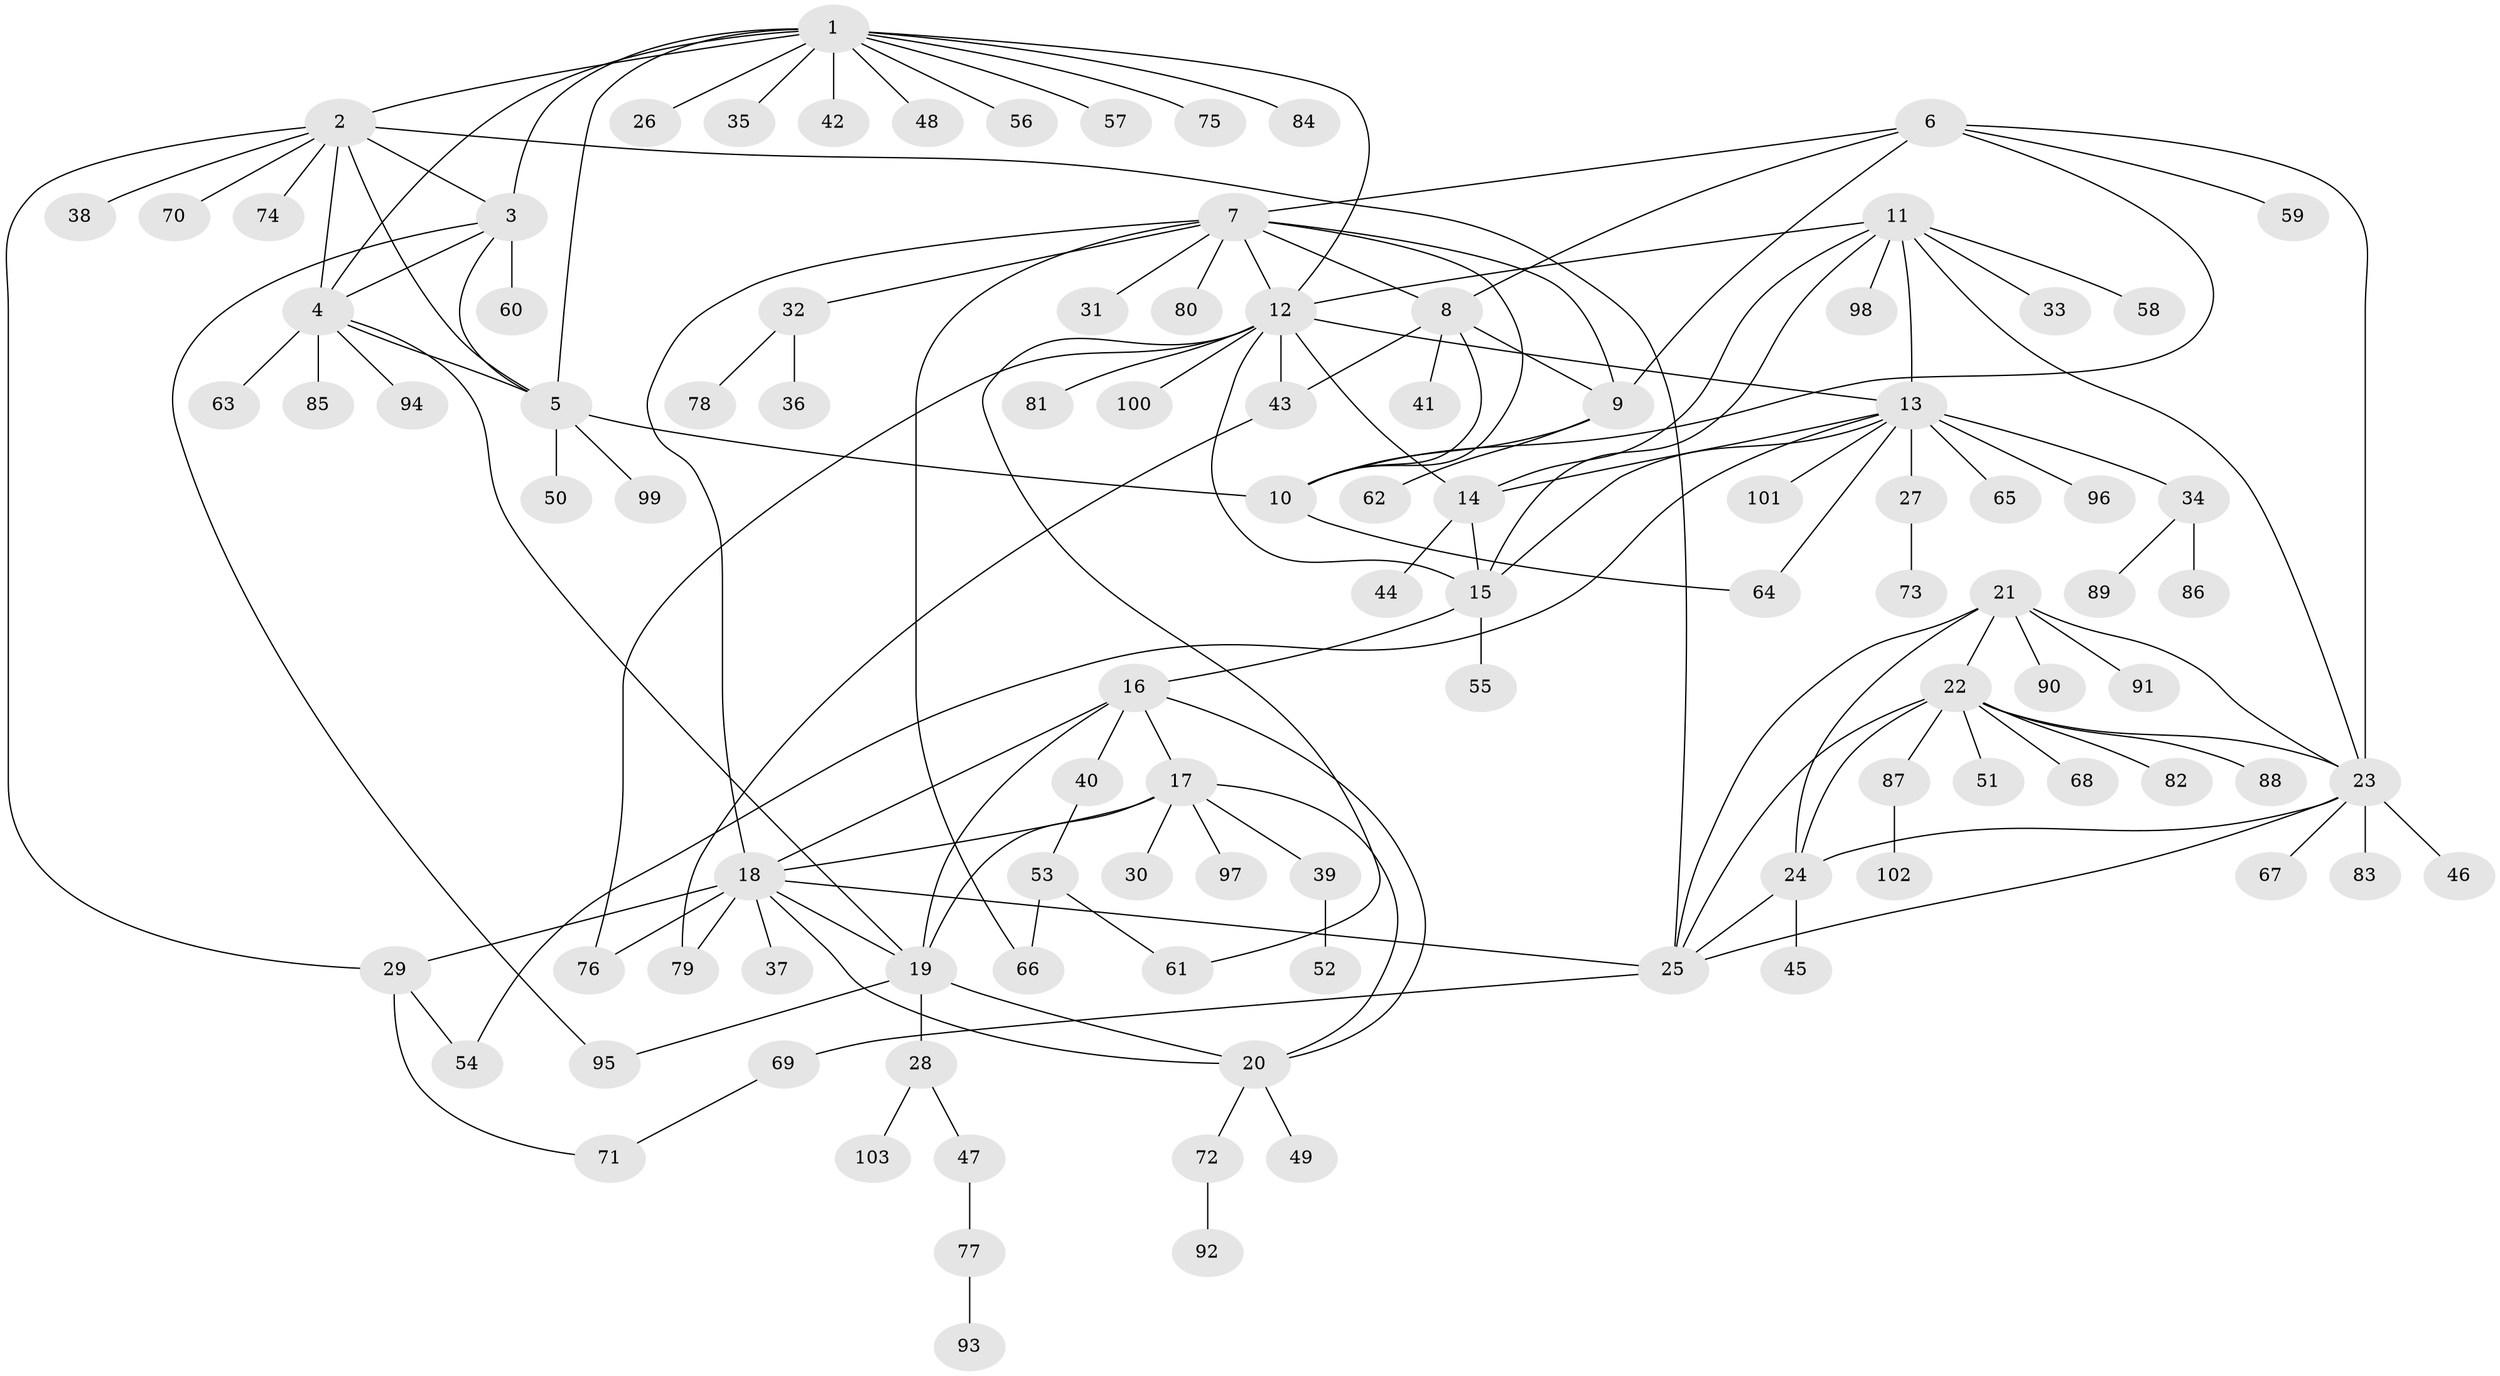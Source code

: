 // coarse degree distribution, {12: 0.0379746835443038, 6: 0.0379746835443038, 7: 0.0379746835443038, 10: 0.012658227848101266, 11: 0.0379746835443038, 3: 0.05063291139240506, 5: 0.02531645569620253, 8: 0.012658227848101266, 9: 0.012658227848101266, 1: 0.620253164556962, 2: 0.11392405063291139}
// Generated by graph-tools (version 1.1) at 2025/42/03/06/25 10:42:11]
// undirected, 103 vertices, 148 edges
graph export_dot {
graph [start="1"]
  node [color=gray90,style=filled];
  1;
  2;
  3;
  4;
  5;
  6;
  7;
  8;
  9;
  10;
  11;
  12;
  13;
  14;
  15;
  16;
  17;
  18;
  19;
  20;
  21;
  22;
  23;
  24;
  25;
  26;
  27;
  28;
  29;
  30;
  31;
  32;
  33;
  34;
  35;
  36;
  37;
  38;
  39;
  40;
  41;
  42;
  43;
  44;
  45;
  46;
  47;
  48;
  49;
  50;
  51;
  52;
  53;
  54;
  55;
  56;
  57;
  58;
  59;
  60;
  61;
  62;
  63;
  64;
  65;
  66;
  67;
  68;
  69;
  70;
  71;
  72;
  73;
  74;
  75;
  76;
  77;
  78;
  79;
  80;
  81;
  82;
  83;
  84;
  85;
  86;
  87;
  88;
  89;
  90;
  91;
  92;
  93;
  94;
  95;
  96;
  97;
  98;
  99;
  100;
  101;
  102;
  103;
  1 -- 2;
  1 -- 3;
  1 -- 4;
  1 -- 5;
  1 -- 12;
  1 -- 26;
  1 -- 35;
  1 -- 42;
  1 -- 48;
  1 -- 56;
  1 -- 57;
  1 -- 75;
  1 -- 84;
  2 -- 3;
  2 -- 4;
  2 -- 5;
  2 -- 25;
  2 -- 29;
  2 -- 38;
  2 -- 70;
  2 -- 74;
  3 -- 4;
  3 -- 5;
  3 -- 60;
  3 -- 95;
  4 -- 5;
  4 -- 19;
  4 -- 63;
  4 -- 85;
  4 -- 94;
  5 -- 10;
  5 -- 50;
  5 -- 99;
  6 -- 7;
  6 -- 8;
  6 -- 9;
  6 -- 10;
  6 -- 23;
  6 -- 59;
  7 -- 8;
  7 -- 9;
  7 -- 10;
  7 -- 12;
  7 -- 18;
  7 -- 31;
  7 -- 32;
  7 -- 66;
  7 -- 80;
  8 -- 9;
  8 -- 10;
  8 -- 41;
  8 -- 43;
  9 -- 10;
  9 -- 62;
  10 -- 64;
  11 -- 12;
  11 -- 13;
  11 -- 14;
  11 -- 15;
  11 -- 23;
  11 -- 33;
  11 -- 58;
  11 -- 98;
  12 -- 13;
  12 -- 14;
  12 -- 15;
  12 -- 43;
  12 -- 61;
  12 -- 76;
  12 -- 81;
  12 -- 100;
  13 -- 14;
  13 -- 15;
  13 -- 27;
  13 -- 34;
  13 -- 54;
  13 -- 64;
  13 -- 65;
  13 -- 96;
  13 -- 101;
  14 -- 15;
  14 -- 44;
  15 -- 16;
  15 -- 55;
  16 -- 17;
  16 -- 18;
  16 -- 19;
  16 -- 20;
  16 -- 40;
  17 -- 18;
  17 -- 19;
  17 -- 20;
  17 -- 30;
  17 -- 39;
  17 -- 97;
  18 -- 19;
  18 -- 20;
  18 -- 25;
  18 -- 29;
  18 -- 37;
  18 -- 76;
  18 -- 79;
  19 -- 20;
  19 -- 28;
  19 -- 95;
  20 -- 49;
  20 -- 72;
  21 -- 22;
  21 -- 23;
  21 -- 24;
  21 -- 25;
  21 -- 90;
  21 -- 91;
  22 -- 23;
  22 -- 24;
  22 -- 25;
  22 -- 51;
  22 -- 68;
  22 -- 82;
  22 -- 87;
  22 -- 88;
  23 -- 24;
  23 -- 25;
  23 -- 46;
  23 -- 67;
  23 -- 83;
  24 -- 25;
  24 -- 45;
  25 -- 69;
  27 -- 73;
  28 -- 47;
  28 -- 103;
  29 -- 54;
  29 -- 71;
  32 -- 36;
  32 -- 78;
  34 -- 86;
  34 -- 89;
  39 -- 52;
  40 -- 53;
  43 -- 79;
  47 -- 77;
  53 -- 61;
  53 -- 66;
  69 -- 71;
  72 -- 92;
  77 -- 93;
  87 -- 102;
}
